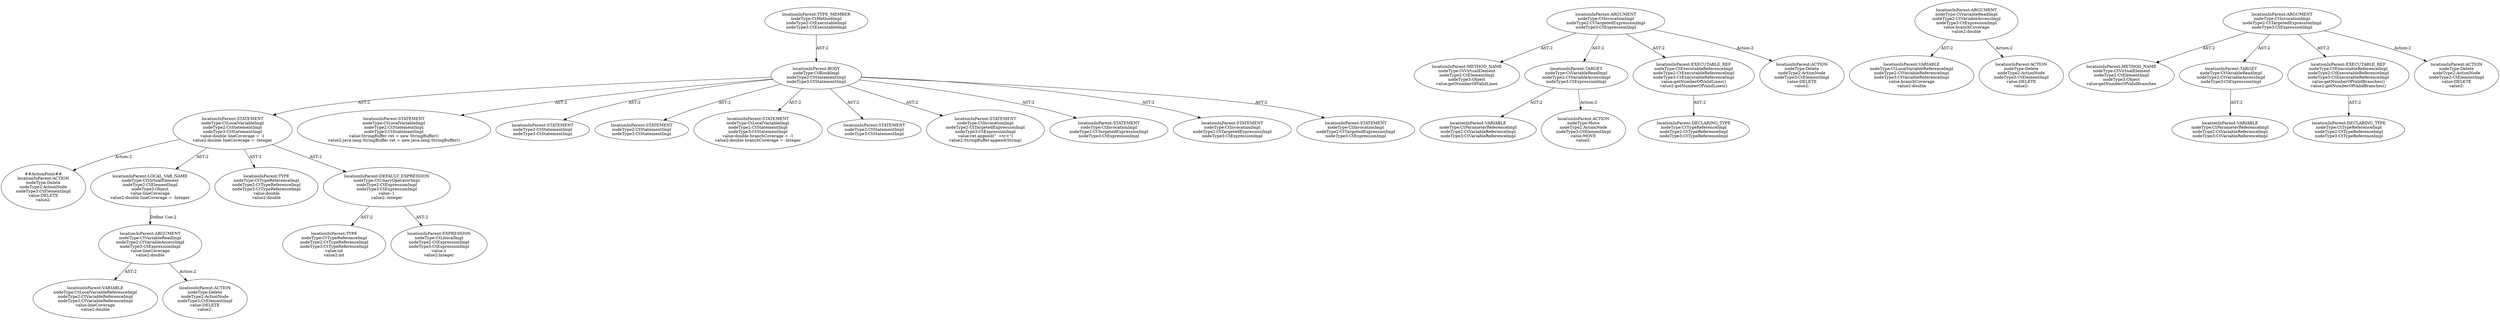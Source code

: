 digraph "Pattern" {
0 [label="##ActionPoint##
locationInParent:ACTION
nodeType:Delete
nodeType2:ActionNode
nodeType3:CtElementImpl
value:DELETE
value2:" shape=ellipse]
1 [label="locationInParent:STATEMENT
nodeType:CtLocalVariableImpl
nodeType2:CtStatementImpl
nodeType3:CtStatementImpl
value:double lineCoverage = -1
value2:double lineCoverage = -Integer" shape=ellipse]
2 [label="locationInParent:BODY
nodeType:CtBlockImpl
nodeType2:CtStatementImpl
nodeType3:CtStatementImpl" shape=ellipse]
3 [label="locationInParent:TYPE_MEMBER
nodeType:CtMethodImpl
nodeType2:CtExecutableImpl
nodeType3:CtExecutableImpl" shape=ellipse]
4 [label="locationInParent:STATEMENT
nodeType:CtLocalVariableImpl
nodeType2:CtStatementImpl
nodeType3:CtStatementImpl
value:StringBuffer ret = new StringBuffer()
value2:java.lang.StringBuffer ret = new java.lang.StringBuffer()" shape=ellipse]
5 [label="locationInParent:STATEMENT
nodeType2:CtStatementImpl
nodeType3:CtStatementImpl" shape=ellipse]
6 [label="locationInParent:STATEMENT
nodeType2:CtStatementImpl
nodeType3:CtStatementImpl" shape=ellipse]
7 [label="locationInParent:STATEMENT
nodeType:CtLocalVariableImpl
nodeType2:CtStatementImpl
nodeType3:CtStatementImpl
value:double branchCoverage = -1
value2:double branchCoverage = -Integer" shape=ellipse]
8 [label="locationInParent:STATEMENT
nodeType2:CtStatementImpl
nodeType3:CtStatementImpl" shape=ellipse]
9 [label="locationInParent:STATEMENT
nodeType:CtInvocationImpl
nodeType2:CtTargetedExpressionImpl
nodeType3:CtExpressionImpl
value:ret.append(\"  <tr>\")
value2:StringBuffer.append(String)" shape=ellipse]
10 [label="locationInParent:STATEMENT
nodeType:CtInvocationImpl
nodeType2:CtTargetedExpressionImpl
nodeType3:CtExpressionImpl" shape=ellipse]
11 [label="locationInParent:STATEMENT
nodeType:CtInvocationImpl
nodeType2:CtTargetedExpressionImpl
nodeType3:CtExpressionImpl" shape=ellipse]
12 [label="locationInParent:STATEMENT
nodeType:CtInvocationImpl
nodeType2:CtTargetedExpressionImpl
nodeType3:CtExpressionImpl" shape=ellipse]
13 [label="locationInParent:ARGUMENT
nodeType:CtVariableReadImpl
nodeType2:CtVariableAccessImpl
nodeType3:CtExpressionImpl
value:lineCoverage
value2:double" shape=ellipse]
14 [label="locationInParent:VARIABLE
nodeType:CtLocalVariableReferenceImpl
nodeType2:CtVariableReferenceImpl
nodeType3:CtVariableReferenceImpl
value:lineCoverage
value2:double" shape=ellipse]
15 [label="locationInParent:ACTION
nodeType:Delete
nodeType2:ActionNode
nodeType3:CtElementImpl
value:DELETE
value2:" shape=ellipse]
16 [label="locationInParent:ARGUMENT
nodeType:CtInvocationImpl
nodeType2:CtTargetedExpressionImpl
nodeType3:CtExpressionImpl" shape=ellipse]
17 [label="locationInParent:METHOD_NAME
nodeType:CtVirtualElement
nodeType2:CtElementImpl
nodeType3:Object
value:getNumberOfValidLines" shape=ellipse]
18 [label="locationInParent:TARGET
nodeType:CtVariableReadImpl
nodeType2:CtVariableAccessImpl
nodeType3:CtExpressionImpl" shape=ellipse]
19 [label="locationInParent:VARIABLE
nodeType:CtParameterReferenceImpl
nodeType2:CtVariableReferenceImpl
nodeType3:CtVariableReferenceImpl" shape=ellipse]
20 [label="locationInParent:ACTION
nodeType:Move
nodeType2:ActionNode
nodeType3:CtElementImpl
value:MOVE
value2:" shape=ellipse]
21 [label="locationInParent:EXECUTABLE_REF
nodeType:CtExecutableReferenceImpl
nodeType2:CtExecutableReferenceImpl
nodeType3:CtExecutableReferenceImpl
value:getNumberOfValidLines()
value2:getNumberOfValidLines()" shape=ellipse]
22 [label="locationInParent:DECLARING_TYPE
nodeType:CtTypeReferenceImpl
nodeType2:CtTypeReferenceImpl
nodeType3:CtTypeReferenceImpl" shape=ellipse]
23 [label="locationInParent:ACTION
nodeType:Delete
nodeType2:ActionNode
nodeType3:CtElementImpl
value:DELETE
value2:" shape=ellipse]
24 [label="locationInParent:ARGUMENT
nodeType:CtVariableReadImpl
nodeType2:CtVariableAccessImpl
nodeType3:CtExpressionImpl
value:branchCoverage
value2:double" shape=ellipse]
25 [label="locationInParent:VARIABLE
nodeType:CtLocalVariableReferenceImpl
nodeType2:CtVariableReferenceImpl
nodeType3:CtVariableReferenceImpl
value:branchCoverage
value2:double" shape=ellipse]
26 [label="locationInParent:ACTION
nodeType:Delete
nodeType2:ActionNode
nodeType3:CtElementImpl
value:DELETE
value2:" shape=ellipse]
27 [label="locationInParent:ARGUMENT
nodeType:CtInvocationImpl
nodeType2:CtTargetedExpressionImpl
nodeType3:CtExpressionImpl" shape=ellipse]
28 [label="locationInParent:METHOD_NAME
nodeType:CtVirtualElement
nodeType2:CtElementImpl
nodeType3:Object
value:getNumberOfValidBranches" shape=ellipse]
29 [label="locationInParent:TARGET
nodeType:CtVariableReadImpl
nodeType2:CtVariableAccessImpl
nodeType3:CtExpressionImpl" shape=ellipse]
30 [label="locationInParent:VARIABLE
nodeType:CtParameterReferenceImpl
nodeType2:CtVariableReferenceImpl
nodeType3:CtVariableReferenceImpl" shape=ellipse]
31 [label="locationInParent:EXECUTABLE_REF
nodeType:CtExecutableReferenceImpl
nodeType2:CtExecutableReferenceImpl
nodeType3:CtExecutableReferenceImpl
value:getNumberOfValidBranches()
value2:getNumberOfValidBranches()" shape=ellipse]
32 [label="locationInParent:DECLARING_TYPE
nodeType:CtTypeReferenceImpl
nodeType2:CtTypeReferenceImpl
nodeType3:CtTypeReferenceImpl" shape=ellipse]
33 [label="locationInParent:ACTION
nodeType:Delete
nodeType2:ActionNode
nodeType3:CtElementImpl
value:DELETE
value2:" shape=ellipse]
34 [label="locationInParent:LOCAL_VAR_NAME
nodeType:CtVirtualElement
nodeType2:CtElementImpl
nodeType3:Object
value:lineCoverage
value2:double lineCoverage = -Integer" shape=ellipse]
35 [label="locationInParent:TYPE
nodeType:CtTypeReferenceImpl
nodeType2:CtTypeReferenceImpl
nodeType3:CtTypeReferenceImpl
value:double
value2:double" shape=ellipse]
36 [label="locationInParent:DEFAULT_EXPRESSION
nodeType:CtUnaryOperatorImpl
nodeType2:CtExpressionImpl
nodeType3:CtExpressionImpl
value:-1
value2:-Integer" shape=ellipse]
37 [label="locationInParent:TYPE
nodeType:CtTypeReferenceImpl
nodeType2:CtTypeReferenceImpl
nodeType3:CtTypeReferenceImpl
value:int
value2:int" shape=ellipse]
38 [label="locationInParent:EXPRESSION
nodeType:CtLiteralImpl
nodeType2:CtExpressionImpl
nodeType3:CtExpressionImpl
value:1
value2:Integer" shape=ellipse]
1 -> 0 [label="Action:2"];
1 -> 34 [label="AST:2"];
1 -> 35 [label="AST:2"];
1 -> 36 [label="AST:2"];
2 -> 1 [label="AST:2"];
2 -> 4 [label="AST:2"];
2 -> 5 [label="AST:2"];
2 -> 6 [label="AST:2"];
2 -> 7 [label="AST:2"];
2 -> 8 [label="AST:2"];
2 -> 9 [label="AST:2"];
2 -> 10 [label="AST:2"];
2 -> 11 [label="AST:2"];
2 -> 12 [label="AST:2"];
3 -> 2 [label="AST:2"];
13 -> 14 [label="AST:2"];
13 -> 15 [label="Action:2"];
16 -> 17 [label="AST:2"];
16 -> 18 [label="AST:2"];
16 -> 21 [label="AST:2"];
16 -> 23 [label="Action:2"];
18 -> 19 [label="AST:2"];
18 -> 20 [label="Action:2"];
21 -> 22 [label="AST:2"];
24 -> 25 [label="AST:2"];
24 -> 26 [label="Action:2"];
27 -> 28 [label="AST:2"];
27 -> 29 [label="AST:2"];
27 -> 31 [label="AST:2"];
27 -> 33 [label="Action:2"];
29 -> 30 [label="AST:2"];
31 -> 32 [label="AST:2"];
34 -> 13 [label="Define Use:2"];
36 -> 37 [label="AST:2"];
36 -> 38 [label="AST:2"];
}